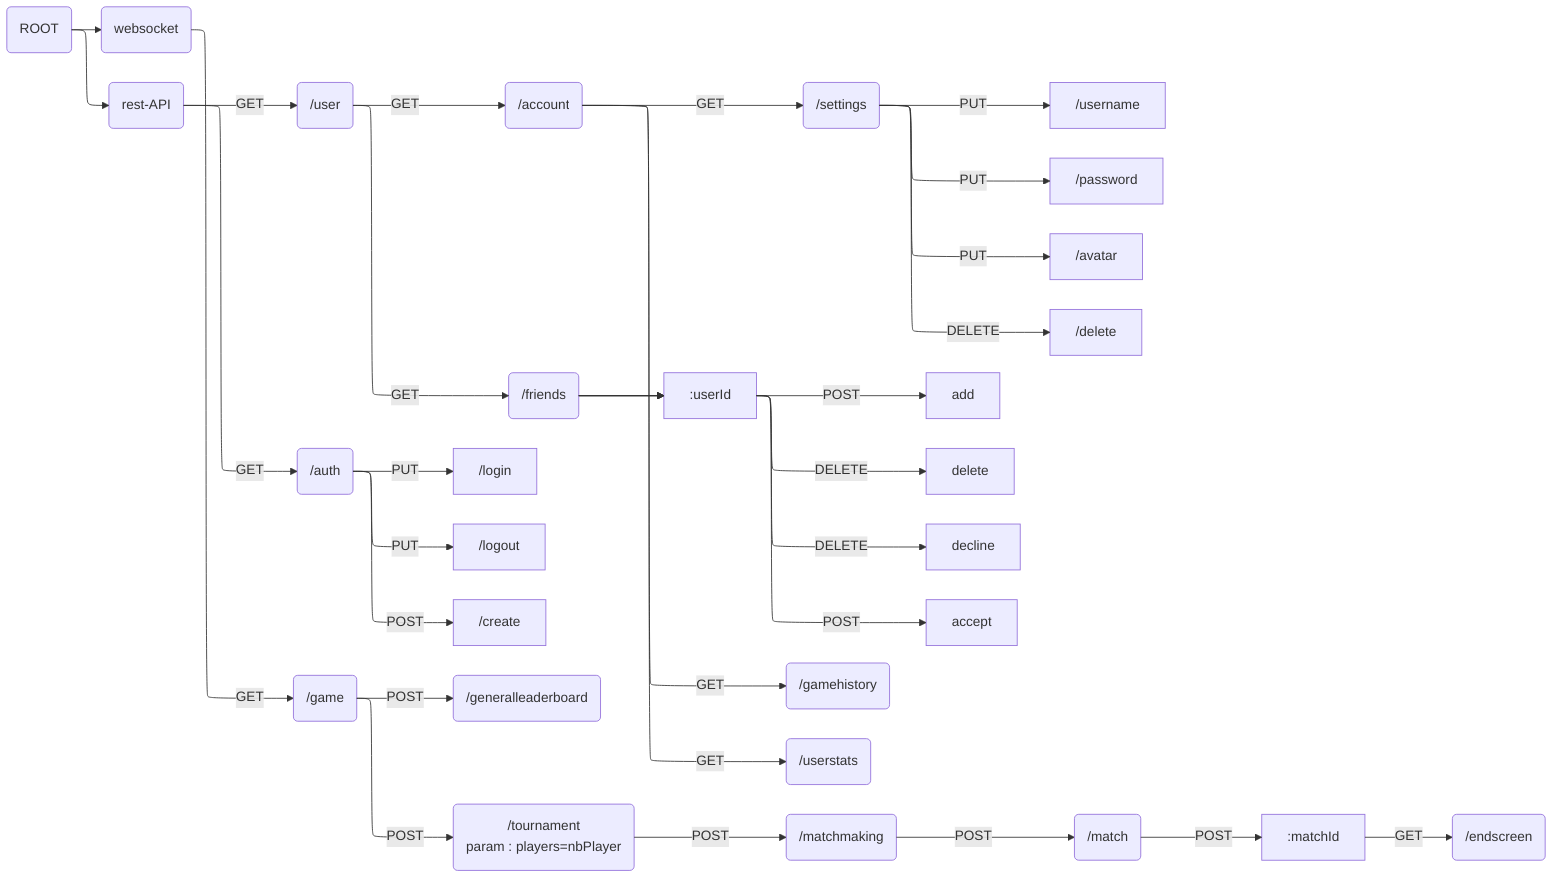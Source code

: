 ---
config:
  layout: elk
  elk:
    mergeEdges: true
    nodePlacementStrategy: BRANDES_KOEPF
---
graph LR;

root("ROOT")
websocket("websocket")
rest("rest-API")

%% REST 
user("/user")
account("/account")
friends("/friends")
auth("/auth")

root --> websocket
root --> rest

rest -- GET --> auth
auth -- PUT --> /login
auth -- PUT --> /logout
auth -- POST --> /create

settings("/settings")
gamehistory("/gamehistory")
userstats("/userstats")

rest -- GET --> user
user -- GET --> account
user -- GET --> friends
account -- GET --> settings
account -- GET --> gamehistory
account -- GET --> userstats

settings -- PUT --> /username
settings -- PUT --> /password
settings -- PUT --> /avatar
settings -- DELETE --> /delete

friends --> :userId -- POST --> add
friends --> :userId -- DELETE --> delete
friends --> :userId -- DELETE --> decline
friends --> :userId -- POST --> accept

%% websockets
game("/game")
generalleaderboard("/generalleaderboard")

tournament(/tournament<br>param : players=nbPlayer)
matchmaking(/matchmaking)
match(/match)
endGame(/endscreen)
websocket -- GET --> game

game -- POST --> generalleaderboard
game -- POST --> tournament -- POST --> matchmaking
matchmaking -- POST --> match -- POST --> 
:matchId -- GET --> endGame